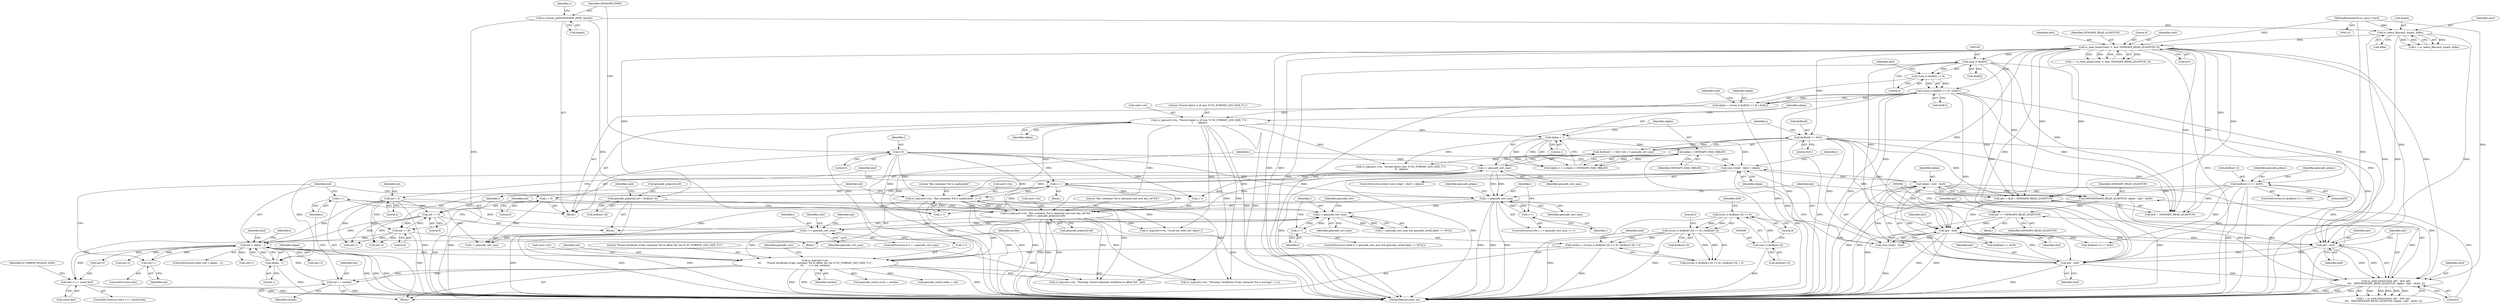 digraph "0_OpenSC_360e95d45ac4123255a4c796db96337f332160ad#diff-d643a0fa169471dbf2912f4866dc49c5_5@API" {
"1000394" [label="(Call,ind+3 >= sizeof ibuf)"];
"1000345" [label="(Call,ind < objlen - 1)"];
"1000196" [label="(Call,ind = 2)"];
"1000243" [label="(Call,ind += 9)"];
"1000270" [label="(Call,ind += 8)"];
"1000445" [label="(Call,ind += certlen)"];
"1000421" [label="(Call,sc_log(card->ctx,\n\t\t\t       \"Found certificate of key container %d at offset %d, len %\"SC_FORMAT_LEN_SIZE_T\"u\",\n\t\t\t       i+1, ind, certlen))"];
"1000230" [label="(Call,sc_log(card->ctx, \"Key container %d is allocated and uses key_ref %d\",\n\t\t\t\t\ti+1, gemsafe_prkeys[i].ref))"];
"1000262" [label="(Call,sc_log(card->ctx, \"Key container %d is unallocated\", i+1))"];
"1000173" [label="(Call,sc_log(card->ctx, \"Stored object is of size: %\"SC_FORMAT_LEN_SIZE_T\"u\",\n\t       objlen))"];
"1000160" [label="(Call,objlen = (((size_t) ibuf[0]) << 8) | ibuf[1])"];
"1000162" [label="(Call,(((size_t) ibuf[0]) << 8) | ibuf[1])"];
"1000163" [label="(Call,((size_t) ibuf[0]) << 8)"];
"1000164" [label="(Call,(size_t) ibuf[0])"];
"1000148" [label="(Call,sc_read_binary(card, 0, ibuf, GEMSAFE_READ_QUANTUM, 0))"];
"1000131" [label="(Call,sc_select_file(card, &path, &file))"];
"1000111" [label="(MethodParameterIn,sc_card_t *card)"];
"1000125" [label="(Call,sc_format_path(GEMSAFE_PATH, &path))"];
"1000122" [label="(Call,i=0)"];
"1000273" [label="(Call,i++)"];
"1000206" [label="(Call,i < gemsafe_cert_max)"];
"1000219" [label="(Call,gemsafe_prkeys[i].ref = ibuf[ind+4])"];
"1000381" [label="(Call,i == gemsafe_cert_max)"];
"1000368" [label="(Call,i < gemsafe_cert_max)"];
"1000378" [label="(Call,i++)"];
"1000448" [label="(Call,i++)"];
"1000341" [label="(Call,i = 0)"];
"1000276" [label="(Call,i < gemsafe_cert_max)"];
"1000279" [label="(Call,i++)"];
"1000402" [label="(Call,certlen = ((((size_t) ibuf[ind+2]) << 8) | ibuf[ind+3]) + 4)"];
"1000405" [label="(Call,(((size_t) ibuf[ind+2]) << 8) | ibuf[ind+3])"];
"1000406" [label="(Call,((size_t) ibuf[ind+2]) << 8)"];
"1000407" [label="(Call,(size_t) ibuf[ind+2])"];
"1000451" [label="(Call,ind++)"];
"1000347" [label="(Call,objlen - 1)"];
"1000302" [label="(Call,(size_t)(iptr - ibuf) < objlen)"];
"1000303" [label="(Call,(size_t)(iptr - ibuf))"];
"1000305" [label="(Call,iptr - ibuf)"];
"1000338" [label="(Call,iptr += GEMSAFE_READ_QUANTUM)"];
"1000318" [label="(Call,MIN(GEMSAFE_READ_QUANTUM, objlen - (iptr - ibuf)))"];
"1000320" [label="(Call,objlen - (iptr - ibuf))"];
"1000322" [label="(Call,iptr - ibuf)"];
"1000314" [label="(Call,iptr - ibuf)"];
"1000211" [label="(Call,ibuf[ind+1] == 0xFE)"];
"1000201" [label="(Call,ibuf[ind] == 0x01)"];
"1000312" [label="(Call,sc_read_binary(card, iptr - ibuf, iptr,\n\t\t\t\t   MIN(GEMSAFE_READ_QUANTUM, objlen - (iptr - ibuf)), 0))"];
"1000296" [label="(Call,iptr = ibuf + GEMSAFE_READ_QUANTUM)"];
"1000181" [label="(Call,objlen < 1)"];
"1000184" [label="(Call,objlen > GEMSAFE_MAX_OBJLEN)"];
"1000379" [label="(Identifier,i)"];
"1000309" [label="(Block,)"];
"1000438" [label="(Call,gemsafe_cert[i].count = certlen)"];
"1000146" [label="(Call,r = sc_read_binary(card, 0, ibuf, GEMSAFE_READ_QUANTUM, 0))"];
"1000339" [label="(Identifier,iptr)"];
"1000311" [label="(Identifier,r)"];
"1000417" [label="(Call,ind+3)"];
"1000183" [label="(Literal,1)"];
"1000186" [label="(Identifier,GEMSAFE_MAX_OBJLEN)"];
"1000285" [label="(Identifier,gemsafe_prkeys)"];
"1000170" [label="(Call,ibuf[1])"];
"1000422" [label="(Call,card->ctx)"];
"1000234" [label="(Literal,\"Key container %d is allocated and uses key_ref %d\")"];
"1000150" [label="(Literal,0)"];
"1000382" [label="(Identifier,i)"];
"1000416" [label="(Identifier,ibuf)"];
"1000163" [label="(Call,((size_t) ibuf[0]) << 8)"];
"1000271" [label="(Identifier,ind)"];
"1000318" [label="(Call,MIN(GEMSAFE_READ_QUANTUM, objlen - (iptr - ibuf)))"];
"1000346" [label="(Identifier,ind)"];
"1000166" [label="(Call,ibuf[0])"];
"1000374" [label="(Identifier,gemsafe_cert)"];
"1000331" [label="(Call,sc_log(card->ctx, \"Could not read cert object\"))"];
"1000181" [label="(Call,objlen < 1)"];
"1000409" [label="(Call,ibuf[ind+2])"];
"1000420" [label="(Literal,4)"];
"1000403" [label="(Identifier,certlen)"];
"1000343" [label="(Literal,0)"];
"1000263" [label="(Call,card->ctx)"];
"1000276" [label="(Call,i < gemsafe_cert_max)"];
"1000225" [label="(Call,ibuf[ind+4])"];
"1000188" [label="(Call,sc_log(card->ctx, \"Invalid object size: %\"SC_FORMAT_LEN_SIZE_T\"u\",\n\t\t   objlen))"];
"1000112" [label="(Block,)"];
"1000341" [label="(Call,i = 0)"];
"1000447" [label="(Identifier,certlen)"];
"1000207" [label="(Identifier,i)"];
"1000251" [label="(Identifier,gemsafe_prkeys)"];
"1000205" [label="(Literal,0x01)"];
"1000279" [label="(Call,i++)"];
"1000431" [label="(Call,gemsafe_cert[i].index = ind)"];
"1000202" [label="(Call,ibuf[ind])"];
"1000201" [label="(Call,ibuf[ind] == 0x01)"];
"1000133" [label="(Call,&path)"];
"1000407" [label="(Call,(size_t) ibuf[ind+2])"];
"1000404" [label="(Call,((((size_t) ibuf[ind+2]) << 8) | ibuf[ind+3]) + 4)"];
"1000421" [label="(Call,sc_log(card->ctx,\n\t\t\t       \"Found certificate of key container %d at offset %d, len %\"SC_FORMAT_LEN_SIZE_T\"u\",\n\t\t\t       i+1, ind, certlen))"];
"1000347" [label="(Call,objlen - 1)"];
"1000219" [label="(Call,gemsafe_prkeys[i].ref = ibuf[ind+4])"];
"1000130" [label="(Identifier,r)"];
"1000491" [label="(MethodReturn,static int)"];
"1000277" [label="(Identifier,i)"];
"1000455" [label="(Identifier,i)"];
"1000398" [label="(Call,sizeof ibuf)"];
"1000322" [label="(Call,iptr - ibuf)"];
"1000278" [label="(Identifier,gemsafe_cert_max)"];
"1000212" [label="(Call,ibuf[ind+1])"];
"1000393" [label="(ControlStructure,if (ind+3 >= sizeof ibuf))"];
"1000222" [label="(Identifier,gemsafe_prkeys)"];
"1000423" [label="(Identifier,card)"];
"1000383" [label="(Identifier,gemsafe_cert_max)"];
"1000315" [label="(Identifier,iptr)"];
"1000296" [label="(Call,iptr = ibuf + GEMSAFE_READ_QUANTUM)"];
"1000445" [label="(Call,ind += certlen)"];
"1000175" [label="(Identifier,card)"];
"1000355" [label="(Identifier,ibuf)"];
"1000206" [label="(Call,i < gemsafe_cert_max)"];
"1000164" [label="(Call,(size_t) ibuf[0])"];
"1000245" [label="(Literal,9)"];
"1000305" [label="(Call,iptr - ibuf)"];
"1000338" [label="(Call,iptr += GEMSAFE_READ_QUANTUM)"];
"1000273" [label="(Call,i++)"];
"1000451" [label="(Call,ind++)"];
"1000230" [label="(Call,sc_log(card->ctx, \"Key container %d is allocated and uses key_ref %d\",\n\t\t\t\t\ti+1, gemsafe_prkeys[i].ref))"];
"1000297" [label="(Identifier,iptr)"];
"1000415" [label="(Call,ibuf[ind+3])"];
"1000312" [label="(Call,sc_read_binary(card, iptr - ibuf, iptr,\n\t\t\t\t   MIN(GEMSAFE_READ_QUANTUM, objlen - (iptr - ibuf)), 0))"];
"1000196" [label="(Call,ind = 2)"];
"1000411" [label="(Call,ind+2)"];
"1000394" [label="(Call,ind+3 >= sizeof ibuf)"];
"1000402" [label="(Call,certlen = ((((size_t) ibuf[ind+2]) << 8) | ibuf[ind+3]) + 4)"];
"1000387" [label="(Identifier,card)"];
"1000450" [label="(ControlStructure,else)"];
"1000211" [label="(Call,ibuf[ind+1] == 0xFE)"];
"1000153" [label="(Literal,0)"];
"1000349" [label="(Literal,1)"];
"1000173" [label="(Call,sc_log(card->ctx, \"Stored object is of size: %\"SC_FORMAT_LEN_SIZE_T\"u\",\n\t       objlen))"];
"1000429" [label="(Identifier,ind)"];
"1000316" [label="(Identifier,ibuf)"];
"1000262" [label="(Call,sc_log(card->ctx, \"Key container %d is unallocated\", i+1))"];
"1000368" [label="(Call,i < gemsafe_cert_max)"];
"1000210" [label="(ControlStructure,if (ibuf[ind+1] == 0xFE))"];
"1000182" [label="(Identifier,objlen)"];
"1000270" [label="(Call,ind += 8)"];
"1000123" [label="(Identifier,i)"];
"1000131" [label="(Call,sc_select_file(card, &path, &file))"];
"1000414" [label="(Literal,8)"];
"1000302" [label="(Call,(size_t)(iptr - ibuf) < objlen)"];
"1000344" [label="(ControlStructure,while (ind < objlen - 1))"];
"1000185" [label="(Identifier,objlen)"];
"1000232" [label="(Identifier,card)"];
"1000209" [label="(Block,)"];
"1000235" [label="(Call,i+1)"];
"1000161" [label="(Identifier,objlen)"];
"1000340" [label="(Identifier,GEMSAFE_READ_QUANTUM)"];
"1000303" [label="(Call,(size_t)(iptr - ibuf))"];
"1000342" [label="(Identifier,i)"];
"1000319" [label="(Identifier,GEMSAFE_READ_QUANTUM)"];
"1000122" [label="(Call,i=0)"];
"1000247" [label="(Block,)"];
"1000218" [label="(Block,)"];
"1000425" [label="(Literal,\"Found certificate of key container %d at offset %d, len %\"SC_FORMAT_LEN_SIZE_T\"u\")"];
"1000162" [label="(Call,(((size_t) ibuf[0]) << 8) | ibuf[1])"];
"1000177" [label="(Literal,\"Stored object is of size: %\"SC_FORMAT_LEN_SIZE_T\"u\")"];
"1000124" [label="(Literal,0)"];
"1000381" [label="(Call,i == gemsafe_cert_max)"];
"1000184" [label="(Call,objlen > GEMSAFE_MAX_OBJLEN)"];
"1000395" [label="(Call,ind+3)"];
"1000214" [label="(Call,ind+1)"];
"1000111" [label="(MethodParameterIn,sc_card_t *card)"];
"1000406" [label="(Call,((size_t) ibuf[ind+2]) << 8)"];
"1000314" [label="(Call,iptr - ibuf)"];
"1000174" [label="(Call,card->ctx)"];
"1000208" [label="(Identifier,gemsafe_cert_max)"];
"1000308" [label="(Identifier,objlen)"];
"1000324" [label="(Identifier,ibuf)"];
"1000452" [label="(Identifier,ind)"];
"1000358" [label="(Call,ibuf[ind+1] == 0x82)"];
"1000267" [label="(Call,i+1)"];
"1000274" [label="(Identifier,i)"];
"1000298" [label="(Call,ibuf + GEMSAFE_READ_QUANTUM)"];
"1000238" [label="(Call,gemsafe_prkeys[i].ref)"];
"1000171" [label="(Identifier,ibuf)"];
"1000323" [label="(Identifier,iptr)"];
"1000365" [label="(Block,)"];
"1000149" [label="(Identifier,card)"];
"1000151" [label="(Identifier,ibuf)"];
"1000272" [label="(Literal,8)"];
"1000280" [label="(Identifier,i)"];
"1000129" [label="(Call,r = sc_select_file(card, &path, &file))"];
"1000361" [label="(Call,ind+1)"];
"1000366" [label="(ControlStructure,while (i < gemsafe_cert_max && gemsafe_cert[i].label == NULL))"];
"1000160" [label="(Call,objlen = (((size_t) ibuf[0]) << 8) | ibuf[1])"];
"1000313" [label="(Identifier,card)"];
"1000369" [label="(Identifier,i)"];
"1000266" [label="(Literal,\"Key container %d is unallocated\")"];
"1000446" [label="(Identifier,ind)"];
"1000203" [label="(Identifier,ibuf)"];
"1000317" [label="(Identifier,iptr)"];
"1000348" [label="(Identifier,objlen)"];
"1000353" [label="(Call,ibuf[ind] == 0x30)"];
"1000244" [label="(Identifier,ind)"];
"1000380" [label="(ControlStructure,if (i == gemsafe_cert_max))"];
"1000320" [label="(Call,objlen - (iptr - ibuf))"];
"1000197" [label="(Identifier,ind)"];
"1000434" [label="(Identifier,gemsafe_cert)"];
"1000467" [label="(Call,sc_log(card->ctx, \"Warning: Certificate of key container %d is missing\", i+1))"];
"1000306" [label="(Identifier,iptr)"];
"1000385" [label="(Call,sc_log(card->ctx, \"Warning: Found orphaned certificate at offset %d\", ind))"];
"1000152" [label="(Identifier,GEMSAFE_READ_QUANTUM)"];
"1000275" [label="(ControlStructure,for (; i < gemsafe_cert_max; i++))"];
"1000126" [label="(Identifier,GEMSAFE_PATH)"];
"1000243" [label="(Call,ind += 9)"];
"1000325" [label="(Literal,0)"];
"1000180" [label="(Call,objlen < 1 || objlen > GEMSAFE_MAX_OBJLEN)"];
"1000127" [label="(Call,&path)"];
"1000321" [label="(Identifier,objlen)"];
"1000148" [label="(Call,sc_read_binary(card, 0, ibuf, GEMSAFE_READ_QUANTUM, 0))"];
"1000198" [label="(Literal,2)"];
"1000125" [label="(Call,sc_format_path(GEMSAFE_PATH, &path))"];
"1000378" [label="(Call,i++)"];
"1000401" [label="(Identifier,SC_ERROR_INVALID_DATA)"];
"1000132" [label="(Identifier,card)"];
"1000135" [label="(Call,&file)"];
"1000178" [label="(Identifier,objlen)"];
"1000227" [label="(Call,ind+4)"];
"1000449" [label="(Identifier,i)"];
"1000220" [label="(Call,gemsafe_prkeys[i].ref)"];
"1000396" [label="(Identifier,ind)"];
"1000405" [label="(Call,(((size_t) ibuf[ind+2]) << 8) | ibuf[ind+3])"];
"1000454" [label="(Call,i < gemsafe_cert_max)"];
"1000307" [label="(Identifier,ibuf)"];
"1000367" [label="(Call,i < gemsafe_cert_max && gemsafe_cert[i].label == NULL)"];
"1000169" [label="(Literal,8)"];
"1000426" [label="(Call,i+1)"];
"1000301" [label="(ControlStructure,while ((size_t)(iptr - ibuf) < objlen))"];
"1000231" [label="(Call,card->ctx)"];
"1000217" [label="(Literal,0xFE)"];
"1000430" [label="(Identifier,certlen)"];
"1000310" [label="(Call,r = sc_read_binary(card, iptr - ibuf, iptr,\n\t\t\t\t   MIN(GEMSAFE_READ_QUANTUM, objlen - (iptr - ibuf)), 0))"];
"1000200" [label="(Call,ibuf[ind] == 0x01 && i < gemsafe_cert_max)"];
"1000345" [label="(Call,ind < objlen - 1)"];
"1000448" [label="(Call,i++)"];
"1000370" [label="(Identifier,gemsafe_cert_max)"];
"1000394" -> "1000393"  [label="AST: "];
"1000394" -> "1000398"  [label="CFG: "];
"1000395" -> "1000394"  [label="AST: "];
"1000398" -> "1000394"  [label="AST: "];
"1000401" -> "1000394"  [label="CFG: "];
"1000403" -> "1000394"  [label="CFG: "];
"1000394" -> "1000491"  [label="DDG: "];
"1000394" -> "1000491"  [label="DDG: "];
"1000345" -> "1000394"  [label="DDG: "];
"1000345" -> "1000344"  [label="AST: "];
"1000345" -> "1000347"  [label="CFG: "];
"1000346" -> "1000345"  [label="AST: "];
"1000347" -> "1000345"  [label="AST: "];
"1000355" -> "1000345"  [label="CFG: "];
"1000455" -> "1000345"  [label="CFG: "];
"1000345" -> "1000491"  [label="DDG: "];
"1000345" -> "1000491"  [label="DDG: "];
"1000345" -> "1000491"  [label="DDG: "];
"1000196" -> "1000345"  [label="DDG: "];
"1000243" -> "1000345"  [label="DDG: "];
"1000270" -> "1000345"  [label="DDG: "];
"1000445" -> "1000345"  [label="DDG: "];
"1000451" -> "1000345"  [label="DDG: "];
"1000347" -> "1000345"  [label="DDG: "];
"1000347" -> "1000345"  [label="DDG: "];
"1000345" -> "1000361"  [label="DDG: "];
"1000345" -> "1000385"  [label="DDG: "];
"1000345" -> "1000395"  [label="DDG: "];
"1000345" -> "1000411"  [label="DDG: "];
"1000345" -> "1000417"  [label="DDG: "];
"1000345" -> "1000421"  [label="DDG: "];
"1000345" -> "1000451"  [label="DDG: "];
"1000196" -> "1000112"  [label="AST: "];
"1000196" -> "1000198"  [label="CFG: "];
"1000197" -> "1000196"  [label="AST: "];
"1000198" -> "1000196"  [label="AST: "];
"1000203" -> "1000196"  [label="CFG: "];
"1000196" -> "1000491"  [label="DDG: "];
"1000196" -> "1000214"  [label="DDG: "];
"1000196" -> "1000227"  [label="DDG: "];
"1000196" -> "1000243"  [label="DDG: "];
"1000196" -> "1000270"  [label="DDG: "];
"1000243" -> "1000218"  [label="AST: "];
"1000243" -> "1000245"  [label="CFG: "];
"1000244" -> "1000243"  [label="AST: "];
"1000245" -> "1000243"  [label="AST: "];
"1000274" -> "1000243"  [label="CFG: "];
"1000243" -> "1000491"  [label="DDG: "];
"1000243" -> "1000214"  [label="DDG: "];
"1000243" -> "1000227"  [label="DDG: "];
"1000270" -> "1000243"  [label="DDG: "];
"1000243" -> "1000270"  [label="DDG: "];
"1000270" -> "1000247"  [label="AST: "];
"1000270" -> "1000272"  [label="CFG: "];
"1000271" -> "1000270"  [label="AST: "];
"1000272" -> "1000270"  [label="AST: "];
"1000274" -> "1000270"  [label="CFG: "];
"1000270" -> "1000491"  [label="DDG: "];
"1000270" -> "1000214"  [label="DDG: "];
"1000270" -> "1000227"  [label="DDG: "];
"1000445" -> "1000365"  [label="AST: "];
"1000445" -> "1000447"  [label="CFG: "];
"1000446" -> "1000445"  [label="AST: "];
"1000447" -> "1000445"  [label="AST: "];
"1000449" -> "1000445"  [label="CFG: "];
"1000445" -> "1000491"  [label="DDG: "];
"1000421" -> "1000445"  [label="DDG: "];
"1000421" -> "1000445"  [label="DDG: "];
"1000421" -> "1000365"  [label="AST: "];
"1000421" -> "1000430"  [label="CFG: "];
"1000422" -> "1000421"  [label="AST: "];
"1000425" -> "1000421"  [label="AST: "];
"1000426" -> "1000421"  [label="AST: "];
"1000429" -> "1000421"  [label="AST: "];
"1000430" -> "1000421"  [label="AST: "];
"1000434" -> "1000421"  [label="CFG: "];
"1000421" -> "1000491"  [label="DDG: "];
"1000421" -> "1000491"  [label="DDG: "];
"1000421" -> "1000491"  [label="DDG: "];
"1000421" -> "1000385"  [label="DDG: "];
"1000230" -> "1000421"  [label="DDG: "];
"1000173" -> "1000421"  [label="DDG: "];
"1000262" -> "1000421"  [label="DDG: "];
"1000381" -> "1000421"  [label="DDG: "];
"1000402" -> "1000421"  [label="DDG: "];
"1000421" -> "1000431"  [label="DDG: "];
"1000421" -> "1000438"  [label="DDG: "];
"1000421" -> "1000467"  [label="DDG: "];
"1000230" -> "1000218"  [label="AST: "];
"1000230" -> "1000238"  [label="CFG: "];
"1000231" -> "1000230"  [label="AST: "];
"1000234" -> "1000230"  [label="AST: "];
"1000235" -> "1000230"  [label="AST: "];
"1000238" -> "1000230"  [label="AST: "];
"1000244" -> "1000230"  [label="CFG: "];
"1000230" -> "1000491"  [label="DDG: "];
"1000230" -> "1000491"  [label="DDG: "];
"1000230" -> "1000491"  [label="DDG: "];
"1000230" -> "1000491"  [label="DDG: "];
"1000262" -> "1000230"  [label="DDG: "];
"1000173" -> "1000230"  [label="DDG: "];
"1000122" -> "1000230"  [label="DDG: "];
"1000273" -> "1000230"  [label="DDG: "];
"1000206" -> "1000230"  [label="DDG: "];
"1000219" -> "1000230"  [label="DDG: "];
"1000230" -> "1000262"  [label="DDG: "];
"1000230" -> "1000331"  [label="DDG: "];
"1000230" -> "1000385"  [label="DDG: "];
"1000230" -> "1000467"  [label="DDG: "];
"1000262" -> "1000247"  [label="AST: "];
"1000262" -> "1000267"  [label="CFG: "];
"1000263" -> "1000262"  [label="AST: "];
"1000266" -> "1000262"  [label="AST: "];
"1000267" -> "1000262"  [label="AST: "];
"1000271" -> "1000262"  [label="CFG: "];
"1000262" -> "1000491"  [label="DDG: "];
"1000262" -> "1000491"  [label="DDG: "];
"1000262" -> "1000491"  [label="DDG: "];
"1000173" -> "1000262"  [label="DDG: "];
"1000122" -> "1000262"  [label="DDG: "];
"1000273" -> "1000262"  [label="DDG: "];
"1000206" -> "1000262"  [label="DDG: "];
"1000262" -> "1000331"  [label="DDG: "];
"1000262" -> "1000385"  [label="DDG: "];
"1000262" -> "1000467"  [label="DDG: "];
"1000173" -> "1000112"  [label="AST: "];
"1000173" -> "1000178"  [label="CFG: "];
"1000174" -> "1000173"  [label="AST: "];
"1000177" -> "1000173"  [label="AST: "];
"1000178" -> "1000173"  [label="AST: "];
"1000182" -> "1000173"  [label="CFG: "];
"1000173" -> "1000491"  [label="DDG: "];
"1000173" -> "1000491"  [label="DDG: "];
"1000160" -> "1000173"  [label="DDG: "];
"1000173" -> "1000181"  [label="DDG: "];
"1000173" -> "1000188"  [label="DDG: "];
"1000173" -> "1000331"  [label="DDG: "];
"1000173" -> "1000385"  [label="DDG: "];
"1000173" -> "1000467"  [label="DDG: "];
"1000160" -> "1000112"  [label="AST: "];
"1000160" -> "1000162"  [label="CFG: "];
"1000161" -> "1000160"  [label="AST: "];
"1000162" -> "1000160"  [label="AST: "];
"1000175" -> "1000160"  [label="CFG: "];
"1000160" -> "1000491"  [label="DDG: "];
"1000162" -> "1000160"  [label="DDG: "];
"1000162" -> "1000160"  [label="DDG: "];
"1000162" -> "1000170"  [label="CFG: "];
"1000163" -> "1000162"  [label="AST: "];
"1000170" -> "1000162"  [label="AST: "];
"1000162" -> "1000491"  [label="DDG: "];
"1000162" -> "1000491"  [label="DDG: "];
"1000163" -> "1000162"  [label="DDG: "];
"1000163" -> "1000162"  [label="DDG: "];
"1000148" -> "1000162"  [label="DDG: "];
"1000162" -> "1000296"  [label="DDG: "];
"1000162" -> "1000298"  [label="DDG: "];
"1000162" -> "1000305"  [label="DDG: "];
"1000162" -> "1000314"  [label="DDG: "];
"1000162" -> "1000322"  [label="DDG: "];
"1000163" -> "1000169"  [label="CFG: "];
"1000164" -> "1000163"  [label="AST: "];
"1000169" -> "1000163"  [label="AST: "];
"1000171" -> "1000163"  [label="CFG: "];
"1000163" -> "1000491"  [label="DDG: "];
"1000164" -> "1000163"  [label="DDG: "];
"1000164" -> "1000166"  [label="CFG: "];
"1000165" -> "1000164"  [label="AST: "];
"1000166" -> "1000164"  [label="AST: "];
"1000169" -> "1000164"  [label="CFG: "];
"1000164" -> "1000491"  [label="DDG: "];
"1000148" -> "1000164"  [label="DDG: "];
"1000164" -> "1000296"  [label="DDG: "];
"1000164" -> "1000298"  [label="DDG: "];
"1000164" -> "1000305"  [label="DDG: "];
"1000164" -> "1000314"  [label="DDG: "];
"1000164" -> "1000322"  [label="DDG: "];
"1000148" -> "1000146"  [label="AST: "];
"1000148" -> "1000153"  [label="CFG: "];
"1000149" -> "1000148"  [label="AST: "];
"1000150" -> "1000148"  [label="AST: "];
"1000151" -> "1000148"  [label="AST: "];
"1000152" -> "1000148"  [label="AST: "];
"1000153" -> "1000148"  [label="AST: "];
"1000146" -> "1000148"  [label="CFG: "];
"1000148" -> "1000491"  [label="DDG: "];
"1000148" -> "1000491"  [label="DDG: "];
"1000148" -> "1000491"  [label="DDG: "];
"1000148" -> "1000146"  [label="DDG: "];
"1000148" -> "1000146"  [label="DDG: "];
"1000148" -> "1000146"  [label="DDG: "];
"1000148" -> "1000146"  [label="DDG: "];
"1000131" -> "1000148"  [label="DDG: "];
"1000111" -> "1000148"  [label="DDG: "];
"1000148" -> "1000201"  [label="DDG: "];
"1000148" -> "1000211"  [label="DDG: "];
"1000148" -> "1000219"  [label="DDG: "];
"1000148" -> "1000296"  [label="DDG: "];
"1000148" -> "1000296"  [label="DDG: "];
"1000148" -> "1000298"  [label="DDG: "];
"1000148" -> "1000298"  [label="DDG: "];
"1000148" -> "1000305"  [label="DDG: "];
"1000148" -> "1000312"  [label="DDG: "];
"1000148" -> "1000314"  [label="DDG: "];
"1000148" -> "1000318"  [label="DDG: "];
"1000148" -> "1000322"  [label="DDG: "];
"1000131" -> "1000129"  [label="AST: "];
"1000131" -> "1000135"  [label="CFG: "];
"1000132" -> "1000131"  [label="AST: "];
"1000133" -> "1000131"  [label="AST: "];
"1000135" -> "1000131"  [label="AST: "];
"1000129" -> "1000131"  [label="CFG: "];
"1000131" -> "1000491"  [label="DDG: "];
"1000131" -> "1000491"  [label="DDG: "];
"1000131" -> "1000491"  [label="DDG: "];
"1000131" -> "1000129"  [label="DDG: "];
"1000131" -> "1000129"  [label="DDG: "];
"1000131" -> "1000129"  [label="DDG: "];
"1000111" -> "1000131"  [label="DDG: "];
"1000125" -> "1000131"  [label="DDG: "];
"1000111" -> "1000110"  [label="AST: "];
"1000111" -> "1000491"  [label="DDG: "];
"1000111" -> "1000312"  [label="DDG: "];
"1000125" -> "1000112"  [label="AST: "];
"1000125" -> "1000127"  [label="CFG: "];
"1000126" -> "1000125"  [label="AST: "];
"1000127" -> "1000125"  [label="AST: "];
"1000130" -> "1000125"  [label="CFG: "];
"1000125" -> "1000491"  [label="DDG: "];
"1000125" -> "1000491"  [label="DDG: "];
"1000122" -> "1000112"  [label="AST: "];
"1000122" -> "1000124"  [label="CFG: "];
"1000123" -> "1000122"  [label="AST: "];
"1000124" -> "1000122"  [label="AST: "];
"1000126" -> "1000122"  [label="CFG: "];
"1000122" -> "1000491"  [label="DDG: "];
"1000122" -> "1000206"  [label="DDG: "];
"1000122" -> "1000235"  [label="DDG: "];
"1000122" -> "1000267"  [label="DDG: "];
"1000122" -> "1000273"  [label="DDG: "];
"1000122" -> "1000276"  [label="DDG: "];
"1000273" -> "1000209"  [label="AST: "];
"1000273" -> "1000274"  [label="CFG: "];
"1000274" -> "1000273"  [label="AST: "];
"1000203" -> "1000273"  [label="CFG: "];
"1000273" -> "1000206"  [label="DDG: "];
"1000273" -> "1000235"  [label="DDG: "];
"1000273" -> "1000267"  [label="DDG: "];
"1000206" -> "1000273"  [label="DDG: "];
"1000273" -> "1000276"  [label="DDG: "];
"1000206" -> "1000200"  [label="AST: "];
"1000206" -> "1000208"  [label="CFG: "];
"1000207" -> "1000206"  [label="AST: "];
"1000208" -> "1000206"  [label="AST: "];
"1000200" -> "1000206"  [label="CFG: "];
"1000206" -> "1000200"  [label="DDG: "];
"1000206" -> "1000200"  [label="DDG: "];
"1000206" -> "1000235"  [label="DDG: "];
"1000206" -> "1000267"  [label="DDG: "];
"1000206" -> "1000276"  [label="DDG: "];
"1000206" -> "1000276"  [label="DDG: "];
"1000219" -> "1000218"  [label="AST: "];
"1000219" -> "1000225"  [label="CFG: "];
"1000220" -> "1000219"  [label="AST: "];
"1000225" -> "1000219"  [label="AST: "];
"1000232" -> "1000219"  [label="CFG: "];
"1000219" -> "1000491"  [label="DDG: "];
"1000381" -> "1000380"  [label="AST: "];
"1000381" -> "1000383"  [label="CFG: "];
"1000382" -> "1000381"  [label="AST: "];
"1000383" -> "1000381"  [label="AST: "];
"1000387" -> "1000381"  [label="CFG: "];
"1000396" -> "1000381"  [label="CFG: "];
"1000381" -> "1000491"  [label="DDG: "];
"1000381" -> "1000491"  [label="DDG: "];
"1000381" -> "1000491"  [label="DDG: "];
"1000381" -> "1000368"  [label="DDG: "];
"1000368" -> "1000381"  [label="DDG: "];
"1000368" -> "1000381"  [label="DDG: "];
"1000381" -> "1000426"  [label="DDG: "];
"1000381" -> "1000448"  [label="DDG: "];
"1000381" -> "1000454"  [label="DDG: "];
"1000368" -> "1000367"  [label="AST: "];
"1000368" -> "1000370"  [label="CFG: "];
"1000369" -> "1000368"  [label="AST: "];
"1000370" -> "1000368"  [label="AST: "];
"1000374" -> "1000368"  [label="CFG: "];
"1000367" -> "1000368"  [label="CFG: "];
"1000368" -> "1000367"  [label="DDG: "];
"1000368" -> "1000367"  [label="DDG: "];
"1000378" -> "1000368"  [label="DDG: "];
"1000448" -> "1000368"  [label="DDG: "];
"1000341" -> "1000368"  [label="DDG: "];
"1000276" -> "1000368"  [label="DDG: "];
"1000368" -> "1000378"  [label="DDG: "];
"1000378" -> "1000366"  [label="AST: "];
"1000378" -> "1000379"  [label="CFG: "];
"1000379" -> "1000378"  [label="AST: "];
"1000369" -> "1000378"  [label="CFG: "];
"1000448" -> "1000365"  [label="AST: "];
"1000448" -> "1000449"  [label="CFG: "];
"1000449" -> "1000448"  [label="AST: "];
"1000346" -> "1000448"  [label="CFG: "];
"1000448" -> "1000454"  [label="DDG: "];
"1000341" -> "1000112"  [label="AST: "];
"1000341" -> "1000343"  [label="CFG: "];
"1000342" -> "1000341"  [label="AST: "];
"1000343" -> "1000341"  [label="AST: "];
"1000346" -> "1000341"  [label="CFG: "];
"1000341" -> "1000454"  [label="DDG: "];
"1000276" -> "1000275"  [label="AST: "];
"1000276" -> "1000278"  [label="CFG: "];
"1000277" -> "1000276"  [label="AST: "];
"1000278" -> "1000276"  [label="AST: "];
"1000285" -> "1000276"  [label="CFG: "];
"1000297" -> "1000276"  [label="CFG: "];
"1000276" -> "1000491"  [label="DDG: "];
"1000276" -> "1000491"  [label="DDG: "];
"1000276" -> "1000491"  [label="DDG: "];
"1000279" -> "1000276"  [label="DDG: "];
"1000276" -> "1000279"  [label="DDG: "];
"1000276" -> "1000454"  [label="DDG: "];
"1000279" -> "1000275"  [label="AST: "];
"1000279" -> "1000280"  [label="CFG: "];
"1000280" -> "1000279"  [label="AST: "];
"1000277" -> "1000279"  [label="CFG: "];
"1000402" -> "1000365"  [label="AST: "];
"1000402" -> "1000404"  [label="CFG: "];
"1000403" -> "1000402"  [label="AST: "];
"1000404" -> "1000402"  [label="AST: "];
"1000423" -> "1000402"  [label="CFG: "];
"1000402" -> "1000491"  [label="DDG: "];
"1000405" -> "1000402"  [label="DDG: "];
"1000405" -> "1000402"  [label="DDG: "];
"1000405" -> "1000404"  [label="AST: "];
"1000405" -> "1000415"  [label="CFG: "];
"1000406" -> "1000405"  [label="AST: "];
"1000415" -> "1000405"  [label="AST: "];
"1000420" -> "1000405"  [label="CFG: "];
"1000405" -> "1000491"  [label="DDG: "];
"1000405" -> "1000491"  [label="DDG: "];
"1000405" -> "1000404"  [label="DDG: "];
"1000405" -> "1000404"  [label="DDG: "];
"1000406" -> "1000405"  [label="DDG: "];
"1000406" -> "1000405"  [label="DDG: "];
"1000406" -> "1000414"  [label="CFG: "];
"1000407" -> "1000406"  [label="AST: "];
"1000414" -> "1000406"  [label="AST: "];
"1000416" -> "1000406"  [label="CFG: "];
"1000406" -> "1000491"  [label="DDG: "];
"1000407" -> "1000406"  [label="DDG: "];
"1000407" -> "1000409"  [label="CFG: "];
"1000408" -> "1000407"  [label="AST: "];
"1000409" -> "1000407"  [label="AST: "];
"1000414" -> "1000407"  [label="CFG: "];
"1000407" -> "1000491"  [label="DDG: "];
"1000451" -> "1000450"  [label="AST: "];
"1000451" -> "1000452"  [label="CFG: "];
"1000452" -> "1000451"  [label="AST: "];
"1000346" -> "1000451"  [label="CFG: "];
"1000347" -> "1000349"  [label="CFG: "];
"1000348" -> "1000347"  [label="AST: "];
"1000349" -> "1000347"  [label="AST: "];
"1000347" -> "1000491"  [label="DDG: "];
"1000302" -> "1000347"  [label="DDG: "];
"1000302" -> "1000301"  [label="AST: "];
"1000302" -> "1000308"  [label="CFG: "];
"1000303" -> "1000302"  [label="AST: "];
"1000308" -> "1000302"  [label="AST: "];
"1000311" -> "1000302"  [label="CFG: "];
"1000342" -> "1000302"  [label="CFG: "];
"1000302" -> "1000491"  [label="DDG: "];
"1000302" -> "1000491"  [label="DDG: "];
"1000303" -> "1000302"  [label="DDG: "];
"1000181" -> "1000302"  [label="DDG: "];
"1000184" -> "1000302"  [label="DDG: "];
"1000320" -> "1000302"  [label="DDG: "];
"1000302" -> "1000320"  [label="DDG: "];
"1000303" -> "1000305"  [label="CFG: "];
"1000304" -> "1000303"  [label="AST: "];
"1000305" -> "1000303"  [label="AST: "];
"1000308" -> "1000303"  [label="CFG: "];
"1000303" -> "1000491"  [label="DDG: "];
"1000305" -> "1000303"  [label="DDG: "];
"1000305" -> "1000303"  [label="DDG: "];
"1000305" -> "1000307"  [label="CFG: "];
"1000306" -> "1000305"  [label="AST: "];
"1000307" -> "1000305"  [label="AST: "];
"1000305" -> "1000491"  [label="DDG: "];
"1000305" -> "1000491"  [label="DDG: "];
"1000338" -> "1000305"  [label="DDG: "];
"1000296" -> "1000305"  [label="DDG: "];
"1000211" -> "1000305"  [label="DDG: "];
"1000322" -> "1000305"  [label="DDG: "];
"1000201" -> "1000305"  [label="DDG: "];
"1000305" -> "1000314"  [label="DDG: "];
"1000305" -> "1000314"  [label="DDG: "];
"1000305" -> "1000353"  [label="DDG: "];
"1000305" -> "1000358"  [label="DDG: "];
"1000338" -> "1000309"  [label="AST: "];
"1000338" -> "1000340"  [label="CFG: "];
"1000339" -> "1000338"  [label="AST: "];
"1000340" -> "1000338"  [label="AST: "];
"1000304" -> "1000338"  [label="CFG: "];
"1000338" -> "1000491"  [label="DDG: "];
"1000318" -> "1000338"  [label="DDG: "];
"1000312" -> "1000338"  [label="DDG: "];
"1000318" -> "1000312"  [label="AST: "];
"1000318" -> "1000320"  [label="CFG: "];
"1000319" -> "1000318"  [label="AST: "];
"1000320" -> "1000318"  [label="AST: "];
"1000325" -> "1000318"  [label="CFG: "];
"1000318" -> "1000491"  [label="DDG: "];
"1000318" -> "1000491"  [label="DDG: "];
"1000318" -> "1000312"  [label="DDG: "];
"1000318" -> "1000312"  [label="DDG: "];
"1000320" -> "1000318"  [label="DDG: "];
"1000320" -> "1000318"  [label="DDG: "];
"1000320" -> "1000322"  [label="CFG: "];
"1000321" -> "1000320"  [label="AST: "];
"1000322" -> "1000320"  [label="AST: "];
"1000320" -> "1000491"  [label="DDG: "];
"1000320" -> "1000312"  [label="DDG: "];
"1000322" -> "1000320"  [label="DDG: "];
"1000322" -> "1000320"  [label="DDG: "];
"1000322" -> "1000324"  [label="CFG: "];
"1000323" -> "1000322"  [label="AST: "];
"1000324" -> "1000322"  [label="AST: "];
"1000322" -> "1000491"  [label="DDG: "];
"1000322" -> "1000312"  [label="DDG: "];
"1000314" -> "1000322"  [label="DDG: "];
"1000314" -> "1000322"  [label="DDG: "];
"1000211" -> "1000322"  [label="DDG: "];
"1000201" -> "1000322"  [label="DDG: "];
"1000314" -> "1000312"  [label="AST: "];
"1000314" -> "1000316"  [label="CFG: "];
"1000315" -> "1000314"  [label="AST: "];
"1000316" -> "1000314"  [label="AST: "];
"1000317" -> "1000314"  [label="CFG: "];
"1000314" -> "1000312"  [label="DDG: "];
"1000314" -> "1000312"  [label="DDG: "];
"1000211" -> "1000314"  [label="DDG: "];
"1000201" -> "1000314"  [label="DDG: "];
"1000211" -> "1000210"  [label="AST: "];
"1000211" -> "1000217"  [label="CFG: "];
"1000212" -> "1000211"  [label="AST: "];
"1000217" -> "1000211"  [label="AST: "];
"1000222" -> "1000211"  [label="CFG: "];
"1000251" -> "1000211"  [label="CFG: "];
"1000211" -> "1000491"  [label="DDG: "];
"1000211" -> "1000491"  [label="DDG: "];
"1000211" -> "1000296"  [label="DDG: "];
"1000211" -> "1000298"  [label="DDG: "];
"1000211" -> "1000358"  [label="DDG: "];
"1000201" -> "1000200"  [label="AST: "];
"1000201" -> "1000205"  [label="CFG: "];
"1000202" -> "1000201"  [label="AST: "];
"1000205" -> "1000201"  [label="AST: "];
"1000207" -> "1000201"  [label="CFG: "];
"1000200" -> "1000201"  [label="CFG: "];
"1000201" -> "1000491"  [label="DDG: "];
"1000201" -> "1000200"  [label="DDG: "];
"1000201" -> "1000200"  [label="DDG: "];
"1000201" -> "1000296"  [label="DDG: "];
"1000201" -> "1000298"  [label="DDG: "];
"1000201" -> "1000353"  [label="DDG: "];
"1000312" -> "1000310"  [label="AST: "];
"1000312" -> "1000325"  [label="CFG: "];
"1000313" -> "1000312"  [label="AST: "];
"1000317" -> "1000312"  [label="AST: "];
"1000325" -> "1000312"  [label="AST: "];
"1000310" -> "1000312"  [label="CFG: "];
"1000312" -> "1000491"  [label="DDG: "];
"1000312" -> "1000491"  [label="DDG: "];
"1000312" -> "1000491"  [label="DDG: "];
"1000312" -> "1000491"  [label="DDG: "];
"1000312" -> "1000310"  [label="DDG: "];
"1000312" -> "1000310"  [label="DDG: "];
"1000312" -> "1000310"  [label="DDG: "];
"1000312" -> "1000310"  [label="DDG: "];
"1000312" -> "1000310"  [label="DDG: "];
"1000296" -> "1000112"  [label="AST: "];
"1000296" -> "1000298"  [label="CFG: "];
"1000297" -> "1000296"  [label="AST: "];
"1000298" -> "1000296"  [label="AST: "];
"1000304" -> "1000296"  [label="CFG: "];
"1000296" -> "1000491"  [label="DDG: "];
"1000181" -> "1000180"  [label="AST: "];
"1000181" -> "1000183"  [label="CFG: "];
"1000182" -> "1000181"  [label="AST: "];
"1000183" -> "1000181"  [label="AST: "];
"1000185" -> "1000181"  [label="CFG: "];
"1000180" -> "1000181"  [label="CFG: "];
"1000181" -> "1000180"  [label="DDG: "];
"1000181" -> "1000180"  [label="DDG: "];
"1000181" -> "1000184"  [label="DDG: "];
"1000181" -> "1000188"  [label="DDG: "];
"1000184" -> "1000180"  [label="AST: "];
"1000184" -> "1000186"  [label="CFG: "];
"1000185" -> "1000184"  [label="AST: "];
"1000186" -> "1000184"  [label="AST: "];
"1000180" -> "1000184"  [label="CFG: "];
"1000184" -> "1000491"  [label="DDG: "];
"1000184" -> "1000180"  [label="DDG: "];
"1000184" -> "1000180"  [label="DDG: "];
"1000184" -> "1000188"  [label="DDG: "];
}
